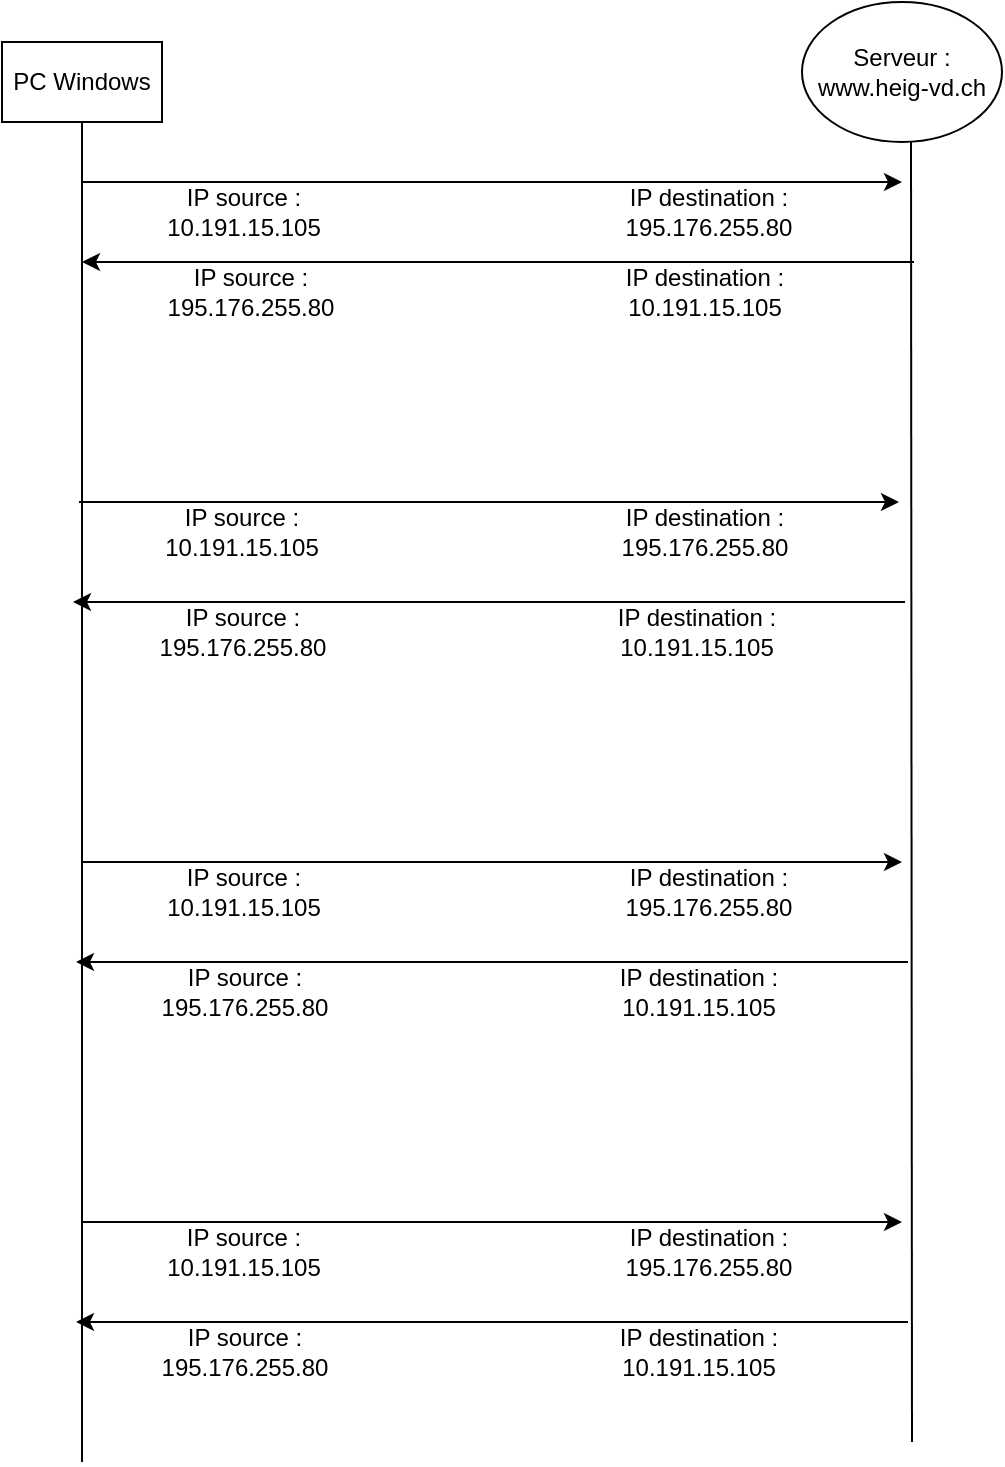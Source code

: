<mxfile version="24.0.0" type="device">
  <diagram name="Page-1" id="YzDuSciUnuR25Rdpl4vS">
    <mxGraphModel dx="1400" dy="935" grid="1" gridSize="10" guides="1" tooltips="1" connect="1" arrows="1" fold="1" page="1" pageScale="1" pageWidth="827" pageHeight="1169" math="0" shadow="0">
      <root>
        <mxCell id="0" />
        <mxCell id="1" parent="0" />
        <mxCell id="CSKlxGuUsaFw4YkZpcVG-1" value="PC Windows" style="rounded=0;whiteSpace=wrap;html=1;" parent="1" vertex="1">
          <mxGeometry x="100" y="130" width="80" height="40" as="geometry" />
        </mxCell>
        <mxCell id="CSKlxGuUsaFw4YkZpcVG-3" value="Serveur : www.heig-vd.ch" style="ellipse;whiteSpace=wrap;html=1;" parent="1" vertex="1">
          <mxGeometry x="500" y="110" width="100" height="70" as="geometry" />
        </mxCell>
        <mxCell id="CSKlxGuUsaFw4YkZpcVG-4" value="" style="endArrow=none;html=1;rounded=0;entryX=0.5;entryY=1;entryDx=0;entryDy=0;" parent="1" target="CSKlxGuUsaFw4YkZpcVG-1" edge="1">
          <mxGeometry width="50" height="50" relative="1" as="geometry">
            <mxPoint x="140" y="840" as="sourcePoint" />
            <mxPoint x="140" y="200" as="targetPoint" />
          </mxGeometry>
        </mxCell>
        <mxCell id="CSKlxGuUsaFw4YkZpcVG-5" value="" style="endArrow=none;html=1;rounded=0;entryX=0.5;entryY=1;entryDx=0;entryDy=0;" parent="1" edge="1">
          <mxGeometry width="50" height="50" relative="1" as="geometry">
            <mxPoint x="555" y="830" as="sourcePoint" />
            <mxPoint x="554.5" y="180" as="targetPoint" />
          </mxGeometry>
        </mxCell>
        <mxCell id="4vUi-LcNmOLUYCagNBCo-1" value="" style="group" vertex="1" connectable="0" parent="1">
          <mxGeometry x="138.5" y="360" width="413" height="90" as="geometry" />
        </mxCell>
        <mxCell id="4vUi-LcNmOLUYCagNBCo-2" value="" style="endArrow=classic;html=1;rounded=0;" edge="1" parent="4vUi-LcNmOLUYCagNBCo-1">
          <mxGeometry width="50" height="50" relative="1" as="geometry">
            <mxPoint as="sourcePoint" />
            <mxPoint x="410" as="targetPoint" />
          </mxGeometry>
        </mxCell>
        <mxCell id="4vUi-LcNmOLUYCagNBCo-3" value="IP source : 10.191.15.105" style="text;html=1;align=center;verticalAlign=middle;whiteSpace=wrap;rounded=0;" vertex="1" parent="4vUi-LcNmOLUYCagNBCo-1">
          <mxGeometry x="21" width="120" height="30" as="geometry" />
        </mxCell>
        <mxCell id="4vUi-LcNmOLUYCagNBCo-4" value="IP destination : 195.176.255.80" style="text;html=1;align=center;verticalAlign=middle;whiteSpace=wrap;rounded=0;" vertex="1" parent="4vUi-LcNmOLUYCagNBCo-1">
          <mxGeometry x="237.57" width="151.43" height="30" as="geometry" />
        </mxCell>
        <mxCell id="4vUi-LcNmOLUYCagNBCo-5" value="" style="group" vertex="1" connectable="0" parent="4vUi-LcNmOLUYCagNBCo-1">
          <mxGeometry x="-3" y="50" width="416" height="40" as="geometry" />
        </mxCell>
        <mxCell id="4vUi-LcNmOLUYCagNBCo-6" value="" style="endArrow=classic;html=1;rounded=0;" edge="1" parent="4vUi-LcNmOLUYCagNBCo-5">
          <mxGeometry width="50" height="50" relative="1" as="geometry">
            <mxPoint x="416" as="sourcePoint" />
            <mxPoint as="targetPoint" />
          </mxGeometry>
        </mxCell>
        <mxCell id="4vUi-LcNmOLUYCagNBCo-7" value="IP source : 195.176.255.80" style="text;html=1;align=center;verticalAlign=middle;whiteSpace=wrap;rounded=0;" vertex="1" parent="4vUi-LcNmOLUYCagNBCo-5">
          <mxGeometry x="40.001" width="89.143" height="30" as="geometry" />
        </mxCell>
        <mxCell id="4vUi-LcNmOLUYCagNBCo-8" value="IP destination : 10.191.15.105" style="text;html=1;align=center;verticalAlign=middle;whiteSpace=wrap;rounded=0;" vertex="1" parent="4vUi-LcNmOLUYCagNBCo-5">
          <mxGeometry x="250" width="122.57" height="30" as="geometry" />
        </mxCell>
        <mxCell id="4vUi-LcNmOLUYCagNBCo-9" value="" style="group" vertex="1" connectable="0" parent="1">
          <mxGeometry x="140" y="200" width="410" height="40" as="geometry" />
        </mxCell>
        <mxCell id="4vUi-LcNmOLUYCagNBCo-10" value="" style="endArrow=classic;html=1;rounded=0;" edge="1" parent="4vUi-LcNmOLUYCagNBCo-9">
          <mxGeometry width="50" height="50" relative="1" as="geometry">
            <mxPoint as="sourcePoint" />
            <mxPoint x="410" as="targetPoint" />
          </mxGeometry>
        </mxCell>
        <mxCell id="4vUi-LcNmOLUYCagNBCo-11" value="IP source : 10.191.15.105" style="text;html=1;align=center;verticalAlign=middle;whiteSpace=wrap;rounded=0;" vertex="1" parent="4vUi-LcNmOLUYCagNBCo-9">
          <mxGeometry x="21" width="120" height="30" as="geometry" />
        </mxCell>
        <mxCell id="4vUi-LcNmOLUYCagNBCo-12" value="IP destination : 195.176.255.80" style="text;html=1;align=center;verticalAlign=middle;whiteSpace=wrap;rounded=0;" vertex="1" parent="4vUi-LcNmOLUYCagNBCo-9">
          <mxGeometry x="237.57" width="151.43" height="30" as="geometry" />
        </mxCell>
        <mxCell id="4vUi-LcNmOLUYCagNBCo-13" value="" style="group" vertex="1" connectable="0" parent="1">
          <mxGeometry x="140" y="240" width="416" height="40" as="geometry" />
        </mxCell>
        <mxCell id="4vUi-LcNmOLUYCagNBCo-14" value="" style="endArrow=classic;html=1;rounded=0;" edge="1" parent="4vUi-LcNmOLUYCagNBCo-13">
          <mxGeometry width="50" height="50" relative="1" as="geometry">
            <mxPoint x="416" as="sourcePoint" />
            <mxPoint as="targetPoint" />
          </mxGeometry>
        </mxCell>
        <mxCell id="4vUi-LcNmOLUYCagNBCo-15" value="IP source : 195.176.255.80" style="text;html=1;align=center;verticalAlign=middle;whiteSpace=wrap;rounded=0;" vertex="1" parent="4vUi-LcNmOLUYCagNBCo-13">
          <mxGeometry x="40.001" width="89.143" height="30" as="geometry" />
        </mxCell>
        <mxCell id="4vUi-LcNmOLUYCagNBCo-16" value="IP destination : 10.191.15.105" style="text;html=1;align=center;verticalAlign=middle;whiteSpace=wrap;rounded=0;" vertex="1" parent="4vUi-LcNmOLUYCagNBCo-13">
          <mxGeometry x="250" width="122.57" height="30" as="geometry" />
        </mxCell>
        <mxCell id="4vUi-LcNmOLUYCagNBCo-21" value="" style="group" vertex="1" connectable="0" parent="1">
          <mxGeometry x="140" y="540" width="413" height="90" as="geometry" />
        </mxCell>
        <mxCell id="4vUi-LcNmOLUYCagNBCo-22" value="" style="endArrow=classic;html=1;rounded=0;" edge="1" parent="4vUi-LcNmOLUYCagNBCo-21">
          <mxGeometry width="50" height="50" relative="1" as="geometry">
            <mxPoint as="sourcePoint" />
            <mxPoint x="410" as="targetPoint" />
          </mxGeometry>
        </mxCell>
        <mxCell id="4vUi-LcNmOLUYCagNBCo-23" value="IP source : 10.191.15.105" style="text;html=1;align=center;verticalAlign=middle;whiteSpace=wrap;rounded=0;" vertex="1" parent="4vUi-LcNmOLUYCagNBCo-21">
          <mxGeometry x="21" width="120" height="30" as="geometry" />
        </mxCell>
        <mxCell id="4vUi-LcNmOLUYCagNBCo-24" value="IP destination : 195.176.255.80" style="text;html=1;align=center;verticalAlign=middle;whiteSpace=wrap;rounded=0;" vertex="1" parent="4vUi-LcNmOLUYCagNBCo-21">
          <mxGeometry x="237.57" width="151.43" height="30" as="geometry" />
        </mxCell>
        <mxCell id="4vUi-LcNmOLUYCagNBCo-25" value="" style="group" vertex="1" connectable="0" parent="4vUi-LcNmOLUYCagNBCo-21">
          <mxGeometry x="-3" y="50" width="416" height="40" as="geometry" />
        </mxCell>
        <mxCell id="4vUi-LcNmOLUYCagNBCo-26" value="" style="endArrow=classic;html=1;rounded=0;" edge="1" parent="4vUi-LcNmOLUYCagNBCo-25">
          <mxGeometry width="50" height="50" relative="1" as="geometry">
            <mxPoint x="416" as="sourcePoint" />
            <mxPoint as="targetPoint" />
          </mxGeometry>
        </mxCell>
        <mxCell id="4vUi-LcNmOLUYCagNBCo-27" value="IP source : 195.176.255.80" style="text;html=1;align=center;verticalAlign=middle;whiteSpace=wrap;rounded=0;" vertex="1" parent="4vUi-LcNmOLUYCagNBCo-25">
          <mxGeometry x="40.001" width="89.143" height="30" as="geometry" />
        </mxCell>
        <mxCell id="4vUi-LcNmOLUYCagNBCo-28" value="IP destination : 10.191.15.105" style="text;html=1;align=center;verticalAlign=middle;whiteSpace=wrap;rounded=0;" vertex="1" parent="4vUi-LcNmOLUYCagNBCo-25">
          <mxGeometry x="250" width="122.57" height="30" as="geometry" />
        </mxCell>
        <mxCell id="4vUi-LcNmOLUYCagNBCo-29" value="" style="group" vertex="1" connectable="0" parent="1">
          <mxGeometry x="140" y="720" width="413" height="90" as="geometry" />
        </mxCell>
        <mxCell id="4vUi-LcNmOLUYCagNBCo-30" value="" style="endArrow=classic;html=1;rounded=0;" edge="1" parent="4vUi-LcNmOLUYCagNBCo-29">
          <mxGeometry width="50" height="50" relative="1" as="geometry">
            <mxPoint as="sourcePoint" />
            <mxPoint x="410" as="targetPoint" />
          </mxGeometry>
        </mxCell>
        <mxCell id="4vUi-LcNmOLUYCagNBCo-31" value="IP source : 10.191.15.105" style="text;html=1;align=center;verticalAlign=middle;whiteSpace=wrap;rounded=0;" vertex="1" parent="4vUi-LcNmOLUYCagNBCo-29">
          <mxGeometry x="21" width="120" height="30" as="geometry" />
        </mxCell>
        <mxCell id="4vUi-LcNmOLUYCagNBCo-32" value="IP destination : 195.176.255.80" style="text;html=1;align=center;verticalAlign=middle;whiteSpace=wrap;rounded=0;" vertex="1" parent="4vUi-LcNmOLUYCagNBCo-29">
          <mxGeometry x="237.57" width="151.43" height="30" as="geometry" />
        </mxCell>
        <mxCell id="4vUi-LcNmOLUYCagNBCo-33" value="" style="group" vertex="1" connectable="0" parent="4vUi-LcNmOLUYCagNBCo-29">
          <mxGeometry x="-3" y="50" width="416" height="40" as="geometry" />
        </mxCell>
        <mxCell id="4vUi-LcNmOLUYCagNBCo-34" value="" style="endArrow=classic;html=1;rounded=0;" edge="1" parent="4vUi-LcNmOLUYCagNBCo-33">
          <mxGeometry width="50" height="50" relative="1" as="geometry">
            <mxPoint x="416" as="sourcePoint" />
            <mxPoint as="targetPoint" />
          </mxGeometry>
        </mxCell>
        <mxCell id="4vUi-LcNmOLUYCagNBCo-35" value="IP source : 195.176.255.80" style="text;html=1;align=center;verticalAlign=middle;whiteSpace=wrap;rounded=0;" vertex="1" parent="4vUi-LcNmOLUYCagNBCo-33">
          <mxGeometry x="40.001" width="89.143" height="30" as="geometry" />
        </mxCell>
        <mxCell id="4vUi-LcNmOLUYCagNBCo-36" value="IP destination : 10.191.15.105" style="text;html=1;align=center;verticalAlign=middle;whiteSpace=wrap;rounded=0;" vertex="1" parent="4vUi-LcNmOLUYCagNBCo-33">
          <mxGeometry x="250" width="122.57" height="30" as="geometry" />
        </mxCell>
      </root>
    </mxGraphModel>
  </diagram>
</mxfile>

